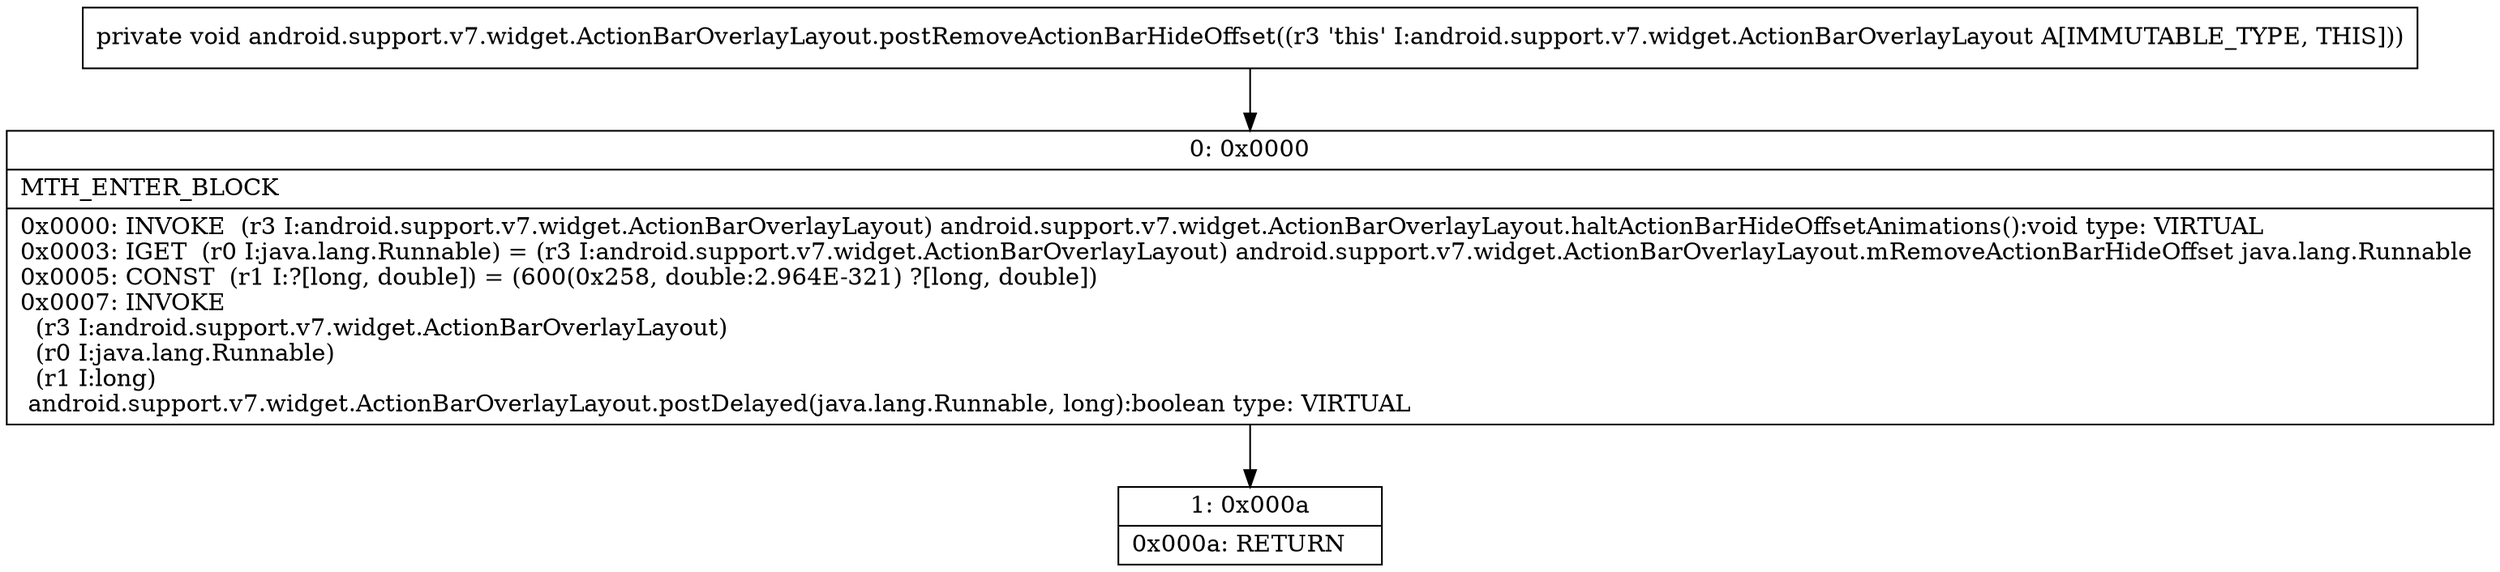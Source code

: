digraph "CFG forandroid.support.v7.widget.ActionBarOverlayLayout.postRemoveActionBarHideOffset()V" {
Node_0 [shape=record,label="{0\:\ 0x0000|MTH_ENTER_BLOCK\l|0x0000: INVOKE  (r3 I:android.support.v7.widget.ActionBarOverlayLayout) android.support.v7.widget.ActionBarOverlayLayout.haltActionBarHideOffsetAnimations():void type: VIRTUAL \l0x0003: IGET  (r0 I:java.lang.Runnable) = (r3 I:android.support.v7.widget.ActionBarOverlayLayout) android.support.v7.widget.ActionBarOverlayLayout.mRemoveActionBarHideOffset java.lang.Runnable \l0x0005: CONST  (r1 I:?[long, double]) = (600(0x258, double:2.964E\-321) ?[long, double]) \l0x0007: INVOKE  \l  (r3 I:android.support.v7.widget.ActionBarOverlayLayout)\l  (r0 I:java.lang.Runnable)\l  (r1 I:long)\l android.support.v7.widget.ActionBarOverlayLayout.postDelayed(java.lang.Runnable, long):boolean type: VIRTUAL \l}"];
Node_1 [shape=record,label="{1\:\ 0x000a|0x000a: RETURN   \l}"];
MethodNode[shape=record,label="{private void android.support.v7.widget.ActionBarOverlayLayout.postRemoveActionBarHideOffset((r3 'this' I:android.support.v7.widget.ActionBarOverlayLayout A[IMMUTABLE_TYPE, THIS])) }"];
MethodNode -> Node_0;
Node_0 -> Node_1;
}

